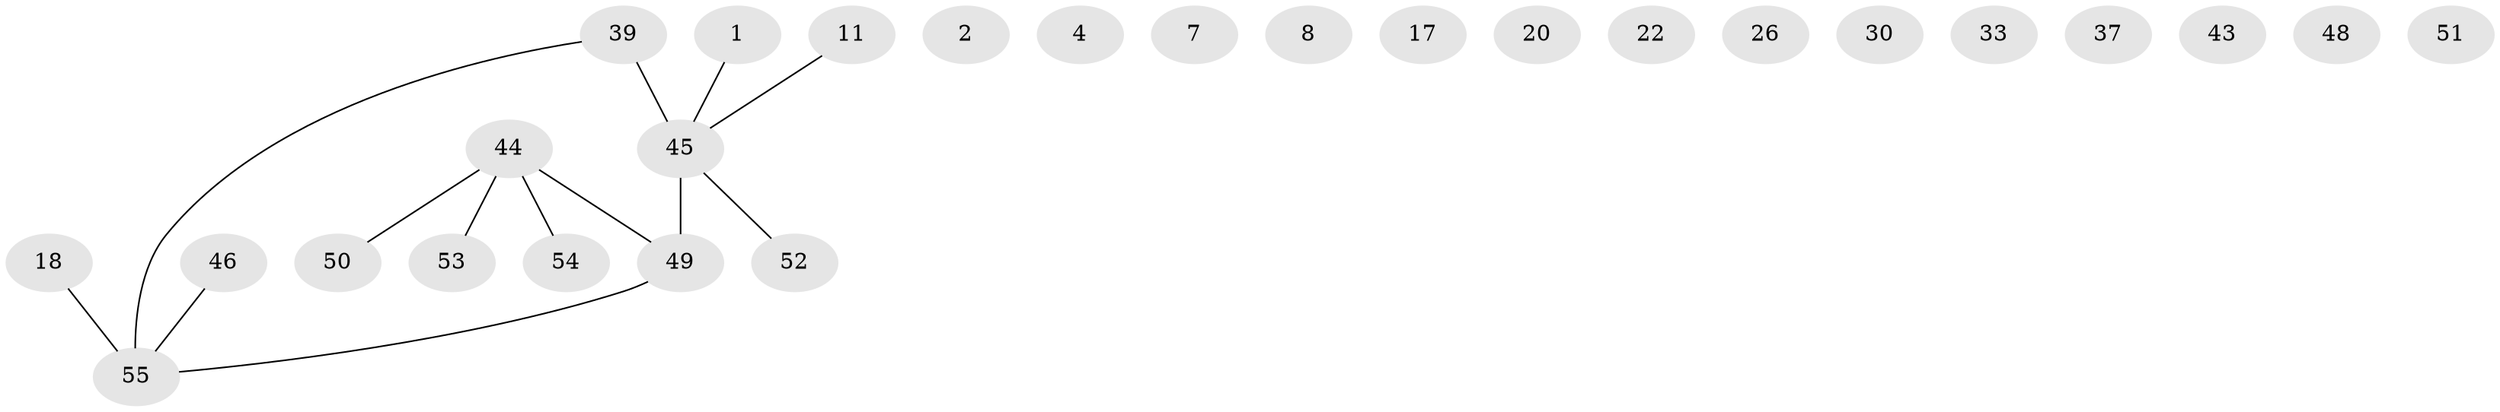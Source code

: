 // original degree distribution, {1: 0.2909090909090909, 0: 0.21818181818181817, 3: 0.12727272727272726, 2: 0.21818181818181817, 4: 0.10909090909090909, 6: 0.01818181818181818, 5: 0.01818181818181818}
// Generated by graph-tools (version 1.1) at 2025/40/03/09/25 04:40:54]
// undirected, 27 vertices, 13 edges
graph export_dot {
graph [start="1"]
  node [color=gray90,style=filled];
  1;
  2;
  4;
  7;
  8;
  11;
  17;
  18;
  20 [super="+6"];
  22;
  26;
  30;
  33;
  37;
  39;
  43 [super="+31"];
  44 [super="+9+15+38+42+34"];
  45 [super="+16+13+24"];
  46 [super="+40"];
  48;
  49 [super="+41+36+47"];
  50;
  51;
  52;
  53;
  54 [super="+23"];
  55 [super="+32"];
  1 -- 45;
  11 -- 45;
  18 -- 55;
  39 -- 45 [weight=4];
  39 -- 55 [weight=2];
  44 -- 53;
  44 -- 50;
  44 -- 49;
  44 -- 54;
  45 -- 52;
  45 -- 49 [weight=4];
  46 -- 55;
  49 -- 55;
}
